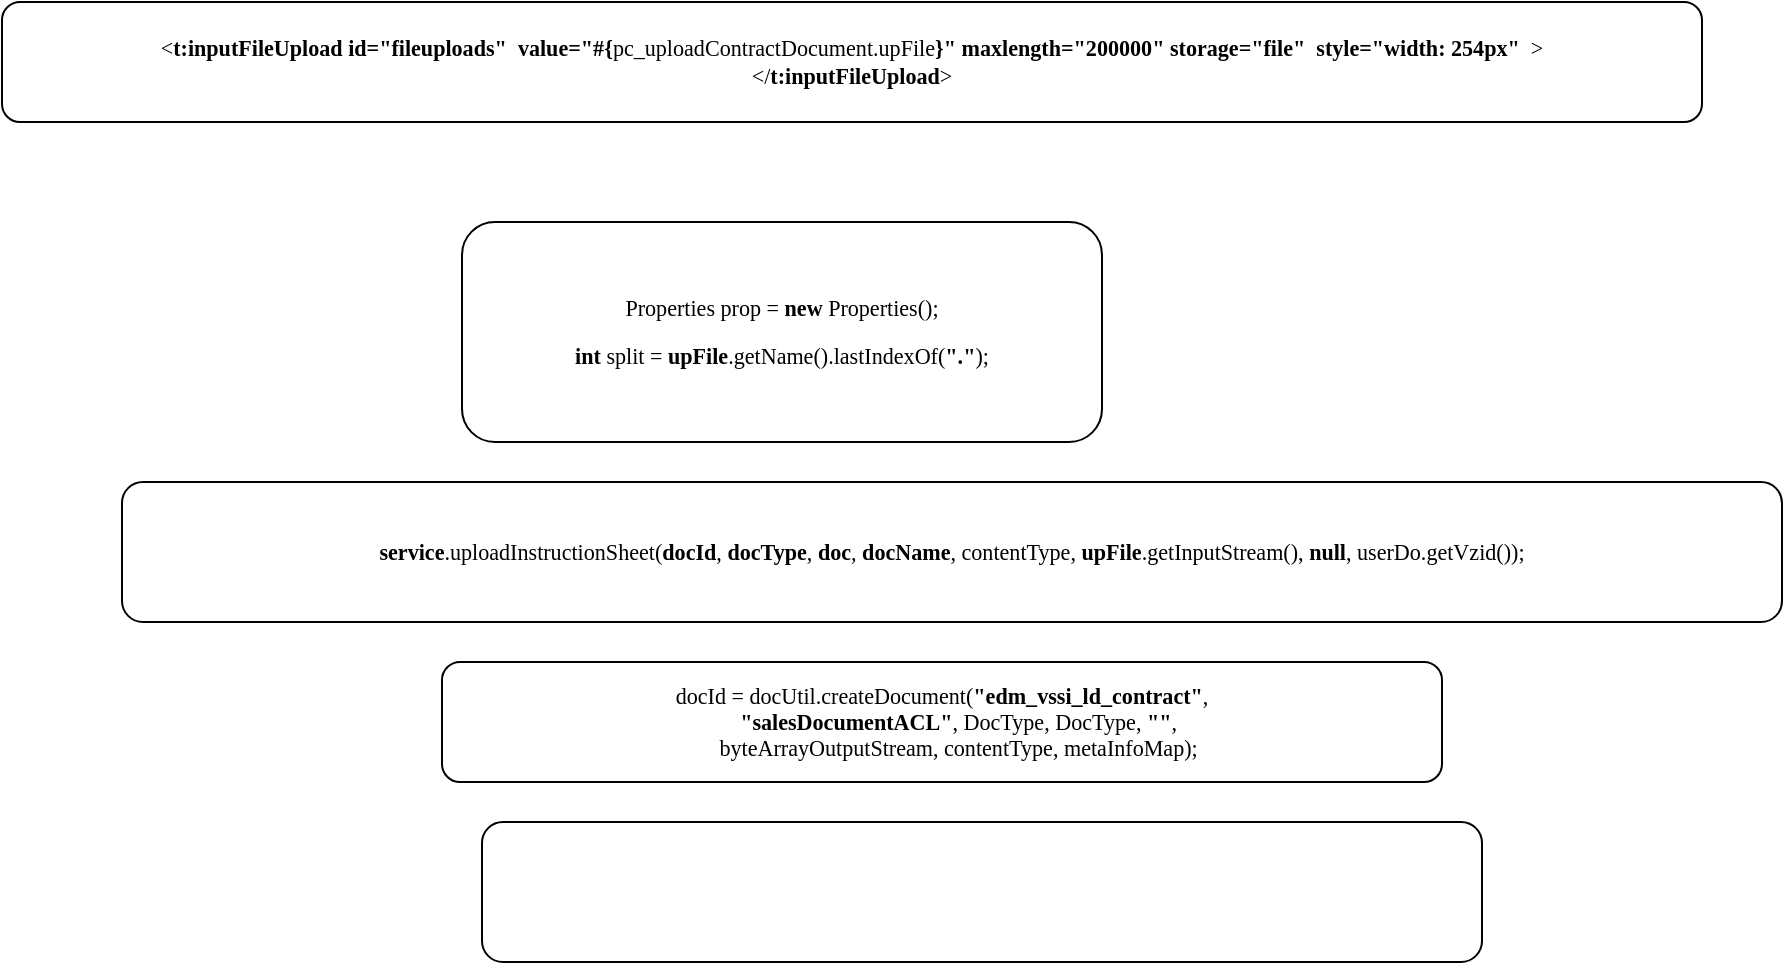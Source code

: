 <mxfile version="12.9.13" type="github">
  <diagram id="C5RBs43oDa-KdzZeNtuy" name="Page-1">
    <mxGraphModel dx="1022" dy="469" grid="1" gridSize="10" guides="1" tooltips="1" connect="1" arrows="1" fold="1" page="1" pageScale="1" pageWidth="827" pageHeight="1169" math="0" shadow="0">
      <root>
        <mxCell id="WIyWlLk6GJQsqaUBKTNV-0" />
        <mxCell id="WIyWlLk6GJQsqaUBKTNV-1" parent="WIyWlLk6GJQsqaUBKTNV-0" />
        <mxCell id="_m6u7uZzvF7BZzCFALR9-0" value="&lt;pre style=&quot;font-family: &amp;#34;consolas&amp;#34; ; font-size: 8.3pt&quot;&gt;Properties prop = &lt;span style=&quot;font-weight: bold&quot;&gt;new &lt;/span&gt;Properties();&lt;/pre&gt;&lt;pre style=&quot;font-family: &amp;#34;consolas&amp;#34; ; font-size: 8.3pt&quot;&gt;&lt;pre style=&quot;font-family: &amp;#34;consolas&amp;#34; ; font-size: 8.3pt&quot;&gt;&lt;span style=&quot;font-weight: bold&quot;&gt;int &lt;/span&gt;split = &lt;span style=&quot;font-weight: bold&quot;&gt;upFile&lt;/span&gt;.getName().lastIndexOf(&lt;span style=&quot;font-weight: bold&quot;&gt;&quot;.&quot;&lt;/span&gt;);&lt;/pre&gt;&lt;/pre&gt;" style="rounded=1;whiteSpace=wrap;html=1;" vertex="1" parent="WIyWlLk6GJQsqaUBKTNV-1">
          <mxGeometry x="320" y="110" width="320" height="110" as="geometry" />
        </mxCell>
        <mxCell id="_m6u7uZzvF7BZzCFALR9-1" value="&lt;pre style=&quot;font-family: &amp;#34;consolas&amp;#34; ; font-size: 8.3pt&quot;&gt;&lt;span&gt;&amp;lt;&lt;/span&gt;&lt;span style=&quot;font-weight: bold&quot;&gt;t&lt;/span&gt;&lt;span style=&quot;font-weight: bold&quot;&gt;:inputFileUpload &lt;/span&gt;&lt;span style=&quot;font-weight: bold&quot;&gt;id&lt;/span&gt;&lt;span style=&quot;font-weight: bold&quot;&gt;=&quot;fileuploads&quot;  &lt;/span&gt;&lt;span style=&quot;font-weight: bold&quot;&gt;value&lt;/span&gt;&lt;span style=&quot;font-weight: bold&quot;&gt;=&quot;&lt;/span&gt;&lt;span style=&quot;font-weight: bold&quot;&gt;#{&lt;/span&gt;&lt;span&gt;pc_uploadContractDocument.upFile&lt;/span&gt;&lt;span style=&quot;font-weight: bold&quot;&gt;}&lt;/span&gt;&lt;span style=&quot;font-weight: bold&quot;&gt;&quot; &lt;/span&gt;&lt;span style=&quot;font-weight: bold&quot;&gt;maxlength&lt;/span&gt;&lt;span style=&quot;font-weight: bold&quot;&gt;=&quot;200000&quot; &lt;/span&gt;&lt;span style=&quot;font-weight: bold&quot;&gt;storage&lt;/span&gt;&lt;span style=&quot;font-weight: bold&quot;&gt;=&quot;file&quot;  &lt;/span&gt;&lt;span style=&quot;font-weight: bold&quot;&gt;style&lt;/span&gt;&lt;span style=&quot;font-weight: bold&quot;&gt;=&quot;width: 254px&quot;  &lt;/span&gt;&lt;span&gt;&amp;gt;&lt;/span&gt;&lt;br&gt;&lt;span&gt;&amp;lt;/&lt;/span&gt;&lt;span style=&quot;font-weight: bold&quot;&gt;t&lt;/span&gt;&lt;span style=&quot;font-weight: bold&quot;&gt;:inputFileUpload&lt;/span&gt;&lt;span&gt;&amp;gt;&lt;/span&gt;&lt;/pre&gt;" style="rounded=1;whiteSpace=wrap;html=1;" vertex="1" parent="WIyWlLk6GJQsqaUBKTNV-1">
          <mxGeometry x="90" width="850" height="60" as="geometry" />
        </mxCell>
        <mxCell id="_m6u7uZzvF7BZzCFALR9-2" value="&lt;pre style=&quot;font-family: &amp;#34;consolas&amp;#34; ; font-size: 8.3pt&quot;&gt;&lt;span style=&quot;font-weight: bold&quot;&gt;service&lt;/span&gt;.uploadInstructionSheet(&lt;span style=&quot;font-weight: bold&quot;&gt;docId&lt;/span&gt;, &lt;span style=&quot;font-weight: bold&quot;&gt;docType&lt;/span&gt;, &lt;span style=&quot;font-weight: bold&quot;&gt;doc&lt;/span&gt;, &lt;span style=&quot;font-weight: bold&quot;&gt;docName&lt;/span&gt;, contentType, &lt;span style=&quot;font-weight: bold&quot;&gt;upFile&lt;/span&gt;.getInputStream(), &lt;span style=&quot;font-weight: bold&quot;&gt;null&lt;/span&gt;, userDo.getVzid());&lt;/pre&gt;" style="rounded=1;whiteSpace=wrap;html=1;" vertex="1" parent="WIyWlLk6GJQsqaUBKTNV-1">
          <mxGeometry x="150" y="240" width="830" height="70" as="geometry" />
        </mxCell>
        <mxCell id="_m6u7uZzvF7BZzCFALR9-3" value="&lt;pre style=&quot;font-family: &amp;#34;consolas&amp;#34; ; font-size: 8.3pt&quot;&gt;docId = docUtil.createDocument(&lt;span style=&quot;font-weight: bold&quot;&gt;&quot;edm_vssi_ld_contract&quot;&lt;/span&gt;,&lt;br&gt;      &lt;span style=&quot;font-weight: bold&quot;&gt;&quot;salesDocumentACL&quot;&lt;/span&gt;, DocType, DocType, &lt;span style=&quot;font-weight: bold&quot;&gt;&quot;&quot;&lt;/span&gt;,&lt;br&gt;      byteArrayOutputStream, contentType, metaInfoMap);&lt;/pre&gt;" style="rounded=1;whiteSpace=wrap;html=1;" vertex="1" parent="WIyWlLk6GJQsqaUBKTNV-1">
          <mxGeometry x="310" y="330" width="500" height="60" as="geometry" />
        </mxCell>
        <mxCell id="_m6u7uZzvF7BZzCFALR9-4" value="" style="rounded=1;whiteSpace=wrap;html=1;" vertex="1" parent="WIyWlLk6GJQsqaUBKTNV-1">
          <mxGeometry x="330" y="410" width="500" height="70" as="geometry" />
        </mxCell>
      </root>
    </mxGraphModel>
  </diagram>
</mxfile>
